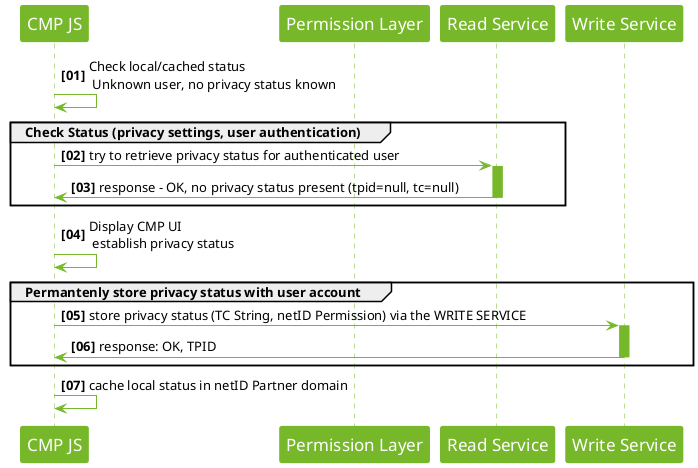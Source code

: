 @startuml

skinparam sequence {
	ArrowColor #76b82a
	ActorBorderColor #76b82a
    ActorBackgroundColor #FFF
	ActorFontColor #000
    ActorFontName Arial
	ActorFontSize 17

	LifeLineBorderColor #76b82a
	LifeLineBackgroundColor #76b82a
	
	ParticipantBorderColor #76b82a
	ParticipantBackgroundColor #76b82a
	ParticipantFontName Arial
	ParticipantFontSize 17
	ParticipantFontColor #FFF

}

autonumber "<b>[00]"
participant  "CMP JS" as cmp
participant  "Permission Layer" as pl
participant  "Read Service" as rs
participant  "Write Service" as ws

cmp -> cmp :  Check local/cached status \n Unknown user, no privacy status known
 group Check Status (privacy settings, user authentication)
    cmp -> rs : try to retrieve privacy status for authenticated user
    activate rs
    rs -> cmp : response - OK, no privacy status present (tpid=null, tc=null)
    deactivate rs
    end
cmp -> cmp : Display CMP UI \n establish privacy status
Group Permantenly store privacy status with user account
cmp -> ws : store privacy status (TC String, netID Permission) via the WRITE SERVICE
activate ws
ws -> cmp : response: OK, TPID 
deactivate ws
end
cmp -> cmp : cache local status in netID Partner domain
@enduml